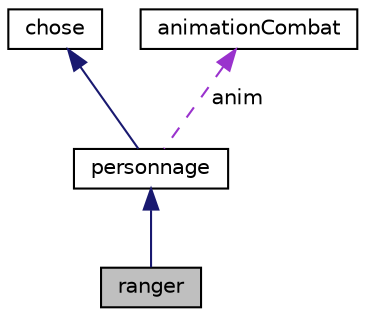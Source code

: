 digraph "ranger"
{
  edge [fontname="Helvetica",fontsize="10",labelfontname="Helvetica",labelfontsize="10"];
  node [fontname="Helvetica",fontsize="10",shape=record];
  Node3 [label="ranger",height=0.2,width=0.4,color="black", fillcolor="grey75", style="filled", fontcolor="black"];
  Node4 -> Node3 [dir="back",color="midnightblue",fontsize="10",style="solid",fontname="Helvetica"];
  Node4 [label="personnage",height=0.2,width=0.4,color="black", fillcolor="white", style="filled",URL="$classpersonnage.html",tooltip="creer et gerre les personnages joueurs et IA du jeu "];
  Node5 -> Node4 [dir="back",color="midnightblue",fontsize="10",style="solid",fontname="Helvetica"];
  Node5 [label="chose",height=0.2,width=0.4,color="black", fillcolor="white", style="filled",URL="$classchose.html",tooltip="creer les entites basique du jeu "];
  Node6 -> Node4 [dir="back",color="darkorchid3",fontsize="10",style="dashed",label=" anim" ,fontname="Helvetica"];
  Node6 [label="animationCombat",height=0.2,width=0.4,color="black", fillcolor="white", style="filled",URL="$classanimation_combat.html",tooltip="permet de creer des animations "];
}
